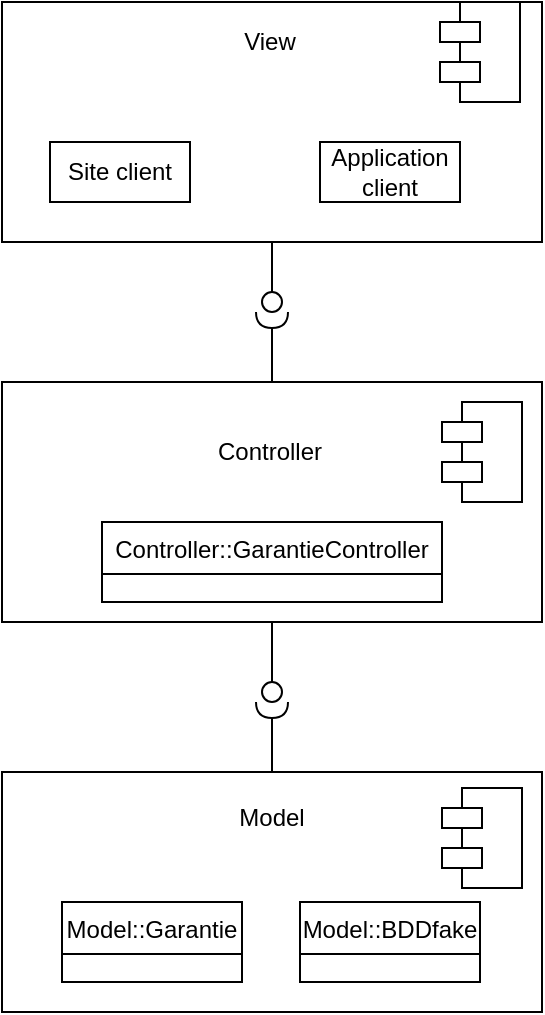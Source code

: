 <mxfile version="13.1.7" type="device"><diagram id="2QJGwUctA3GrTV5ZpJYM" name="Page-1"><mxGraphModel dx="1918" dy="935" grid="1" gridSize="10" guides="1" tooltips="1" connect="1" arrows="1" fold="1" page="1" pageScale="1" pageWidth="827" pageHeight="1169" math="0" shadow="0"><root><mxCell id="0"/><mxCell id="1" parent="0"/><mxCell id="6WERaH4rh0N3Baqg3uQz-1" value="" style="rounded=0;whiteSpace=wrap;html=1;" vertex="1" parent="1"><mxGeometry x="280" y="80" width="270" height="120" as="geometry"/></mxCell><mxCell id="6WERaH4rh0N3Baqg3uQz-21" value="" style="rounded=0;whiteSpace=wrap;html=1;" vertex="1" parent="1"><mxGeometry x="509" y="80" width="30" height="50" as="geometry"/></mxCell><mxCell id="6WERaH4rh0N3Baqg3uQz-2" value="View" style="text;html=1;strokeColor=none;fillColor=none;align=center;verticalAlign=middle;whiteSpace=wrap;rounded=0;" vertex="1" parent="1"><mxGeometry x="394" y="90" width="40" height="20" as="geometry"/></mxCell><mxCell id="6WERaH4rh0N3Baqg3uQz-3" value="Site client" style="rounded=0;whiteSpace=wrap;html=1;" vertex="1" parent="1"><mxGeometry x="304" y="150" width="70" height="30" as="geometry"/></mxCell><mxCell id="6WERaH4rh0N3Baqg3uQz-4" value="Application client" style="rounded=0;whiteSpace=wrap;html=1;" vertex="1" parent="1"><mxGeometry x="439" y="150" width="70" height="30" as="geometry"/></mxCell><mxCell id="6WERaH4rh0N3Baqg3uQz-5" value="" style="rounded=0;whiteSpace=wrap;html=1;" vertex="1" parent="1"><mxGeometry x="280" y="270" width="270" height="120" as="geometry"/></mxCell><mxCell id="6WERaH4rh0N3Baqg3uQz-6" value="Controller" style="text;html=1;strokeColor=none;fillColor=none;align=center;verticalAlign=middle;whiteSpace=wrap;rounded=0;" vertex="1" parent="1"><mxGeometry x="394" y="295" width="40" height="20" as="geometry"/></mxCell><mxCell id="6WERaH4rh0N3Baqg3uQz-7" value="" style="rounded=0;whiteSpace=wrap;html=1;" vertex="1" parent="1"><mxGeometry x="280" y="465" width="270" height="120" as="geometry"/></mxCell><mxCell id="6WERaH4rh0N3Baqg3uQz-8" value="Model" style="text;html=1;strokeColor=none;fillColor=none;align=center;verticalAlign=middle;whiteSpace=wrap;rounded=0;" vertex="1" parent="1"><mxGeometry x="395" y="478" width="40" height="20" as="geometry"/></mxCell><mxCell id="6WERaH4rh0N3Baqg3uQz-19" value="" style="rounded=0;whiteSpace=wrap;html=1;" vertex="1" parent="1"><mxGeometry x="499" y="90" width="20" height="10" as="geometry"/></mxCell><mxCell id="6WERaH4rh0N3Baqg3uQz-20" value="" style="rounded=0;whiteSpace=wrap;html=1;" vertex="1" parent="1"><mxGeometry x="499" y="110" width="20" height="10" as="geometry"/></mxCell><mxCell id="6WERaH4rh0N3Baqg3uQz-22" value="" style="rounded=0;whiteSpace=wrap;html=1;" vertex="1" parent="1"><mxGeometry x="510" y="280" width="30" height="50" as="geometry"/></mxCell><mxCell id="6WERaH4rh0N3Baqg3uQz-23" value="" style="rounded=0;whiteSpace=wrap;html=1;" vertex="1" parent="1"><mxGeometry x="500" y="290" width="20" height="10" as="geometry"/></mxCell><mxCell id="6WERaH4rh0N3Baqg3uQz-24" value="" style="rounded=0;whiteSpace=wrap;html=1;" vertex="1" parent="1"><mxGeometry x="500" y="310" width="20" height="10" as="geometry"/></mxCell><mxCell id="6WERaH4rh0N3Baqg3uQz-25" value="" style="rounded=0;whiteSpace=wrap;html=1;" vertex="1" parent="1"><mxGeometry x="510" y="473" width="30" height="50" as="geometry"/></mxCell><mxCell id="6WERaH4rh0N3Baqg3uQz-26" value="" style="rounded=0;whiteSpace=wrap;html=1;" vertex="1" parent="1"><mxGeometry x="500" y="483" width="20" height="10" as="geometry"/></mxCell><mxCell id="6WERaH4rh0N3Baqg3uQz-27" value="" style="rounded=0;whiteSpace=wrap;html=1;" vertex="1" parent="1"><mxGeometry x="500" y="503" width="20" height="10" as="geometry"/></mxCell><mxCell id="6WERaH4rh0N3Baqg3uQz-32" value="" style="rounded=0;orthogonalLoop=1;jettySize=auto;html=1;endArrow=none;endFill=0;exitX=0.5;exitY=1;exitDx=0;exitDy=0;" edge="1" target="6WERaH4rh0N3Baqg3uQz-34" parent="1" source="6WERaH4rh0N3Baqg3uQz-5"><mxGeometry relative="1" as="geometry"><mxPoint x="400" y="425" as="sourcePoint"/></mxGeometry></mxCell><mxCell id="6WERaH4rh0N3Baqg3uQz-34" value="" style="ellipse;whiteSpace=wrap;html=1;fontFamily=Helvetica;fontSize=12;fontColor=#000000;align=center;strokeColor=#000000;fillColor=#ffffff;points=[];aspect=fixed;resizable=0;" vertex="1" parent="1"><mxGeometry x="410" y="420" width="10" height="10" as="geometry"/></mxCell><mxCell id="6WERaH4rh0N3Baqg3uQz-35" value="" style="rounded=0;orthogonalLoop=1;jettySize=auto;html=1;endArrow=halfCircle;endFill=0;endSize=6;strokeWidth=1;exitX=0.5;exitY=0;exitDx=0;exitDy=0;" edge="1" parent="1" source="6WERaH4rh0N3Baqg3uQz-7" target="6WERaH4rh0N3Baqg3uQz-34"><mxGeometry relative="1" as="geometry"><mxPoint x="415" y="465" as="sourcePoint"/><mxPoint x="420" y="425" as="targetPoint"/></mxGeometry></mxCell><mxCell id="6WERaH4rh0N3Baqg3uQz-36" value="" style="ellipse;whiteSpace=wrap;html=1;fontFamily=Helvetica;fontSize=12;fontColor=#000000;align=center;strokeColor=#000000;fillColor=#ffffff;points=[];aspect=fixed;resizable=0;" vertex="1" parent="1"><mxGeometry x="410" y="225" width="10" height="10" as="geometry"/></mxCell><mxCell id="6WERaH4rh0N3Baqg3uQz-37" value="" style="rounded=0;orthogonalLoop=1;jettySize=auto;html=1;endArrow=halfCircle;endFill=0;endSize=6;strokeWidth=1;exitX=0.5;exitY=0;exitDx=0;exitDy=0;" edge="1" parent="1" target="6WERaH4rh0N3Baqg3uQz-36"><mxGeometry relative="1" as="geometry"><mxPoint x="415" y="270" as="sourcePoint"/><mxPoint x="420" y="230" as="targetPoint"/></mxGeometry></mxCell><mxCell id="6WERaH4rh0N3Baqg3uQz-38" value="" style="rounded=0;orthogonalLoop=1;jettySize=auto;html=1;endArrow=none;endFill=0;" edge="1" parent="1" source="6WERaH4rh0N3Baqg3uQz-1"><mxGeometry relative="1" as="geometry"><mxPoint x="415" y="195" as="sourcePoint"/><mxPoint x="415" y="225" as="targetPoint"/></mxGeometry></mxCell><mxCell id="6WERaH4rh0N3Baqg3uQz-16" value="Model::BDDfake" style="swimlane;fontStyle=0;childLayout=stackLayout;horizontal=1;startSize=26;fillColor=none;horizontalStack=0;resizeParent=1;resizeParentMax=0;resizeLast=0;collapsible=1;marginBottom=0;" vertex="1" parent="1"><mxGeometry x="429" y="530" width="90" height="40" as="geometry"/></mxCell><mxCell id="6WERaH4rh0N3Baqg3uQz-15" value="Model::Garantie" style="swimlane;fontStyle=0;childLayout=stackLayout;horizontal=1;startSize=26;fillColor=none;horizontalStack=0;resizeParent=1;resizeParentMax=0;resizeLast=0;collapsible=1;marginBottom=0;" vertex="1" parent="1"><mxGeometry x="310" y="530" width="90" height="40" as="geometry"/></mxCell><mxCell id="6WERaH4rh0N3Baqg3uQz-11" value="Controller::GarantieController" style="swimlane;fontStyle=0;childLayout=stackLayout;horizontal=1;startSize=26;fillColor=none;horizontalStack=0;resizeParent=1;resizeParentMax=0;resizeLast=0;collapsible=1;marginBottom=0;" vertex="1" parent="1"><mxGeometry x="330" y="340" width="170" height="40" as="geometry"/></mxCell></root></mxGraphModel></diagram></mxfile>